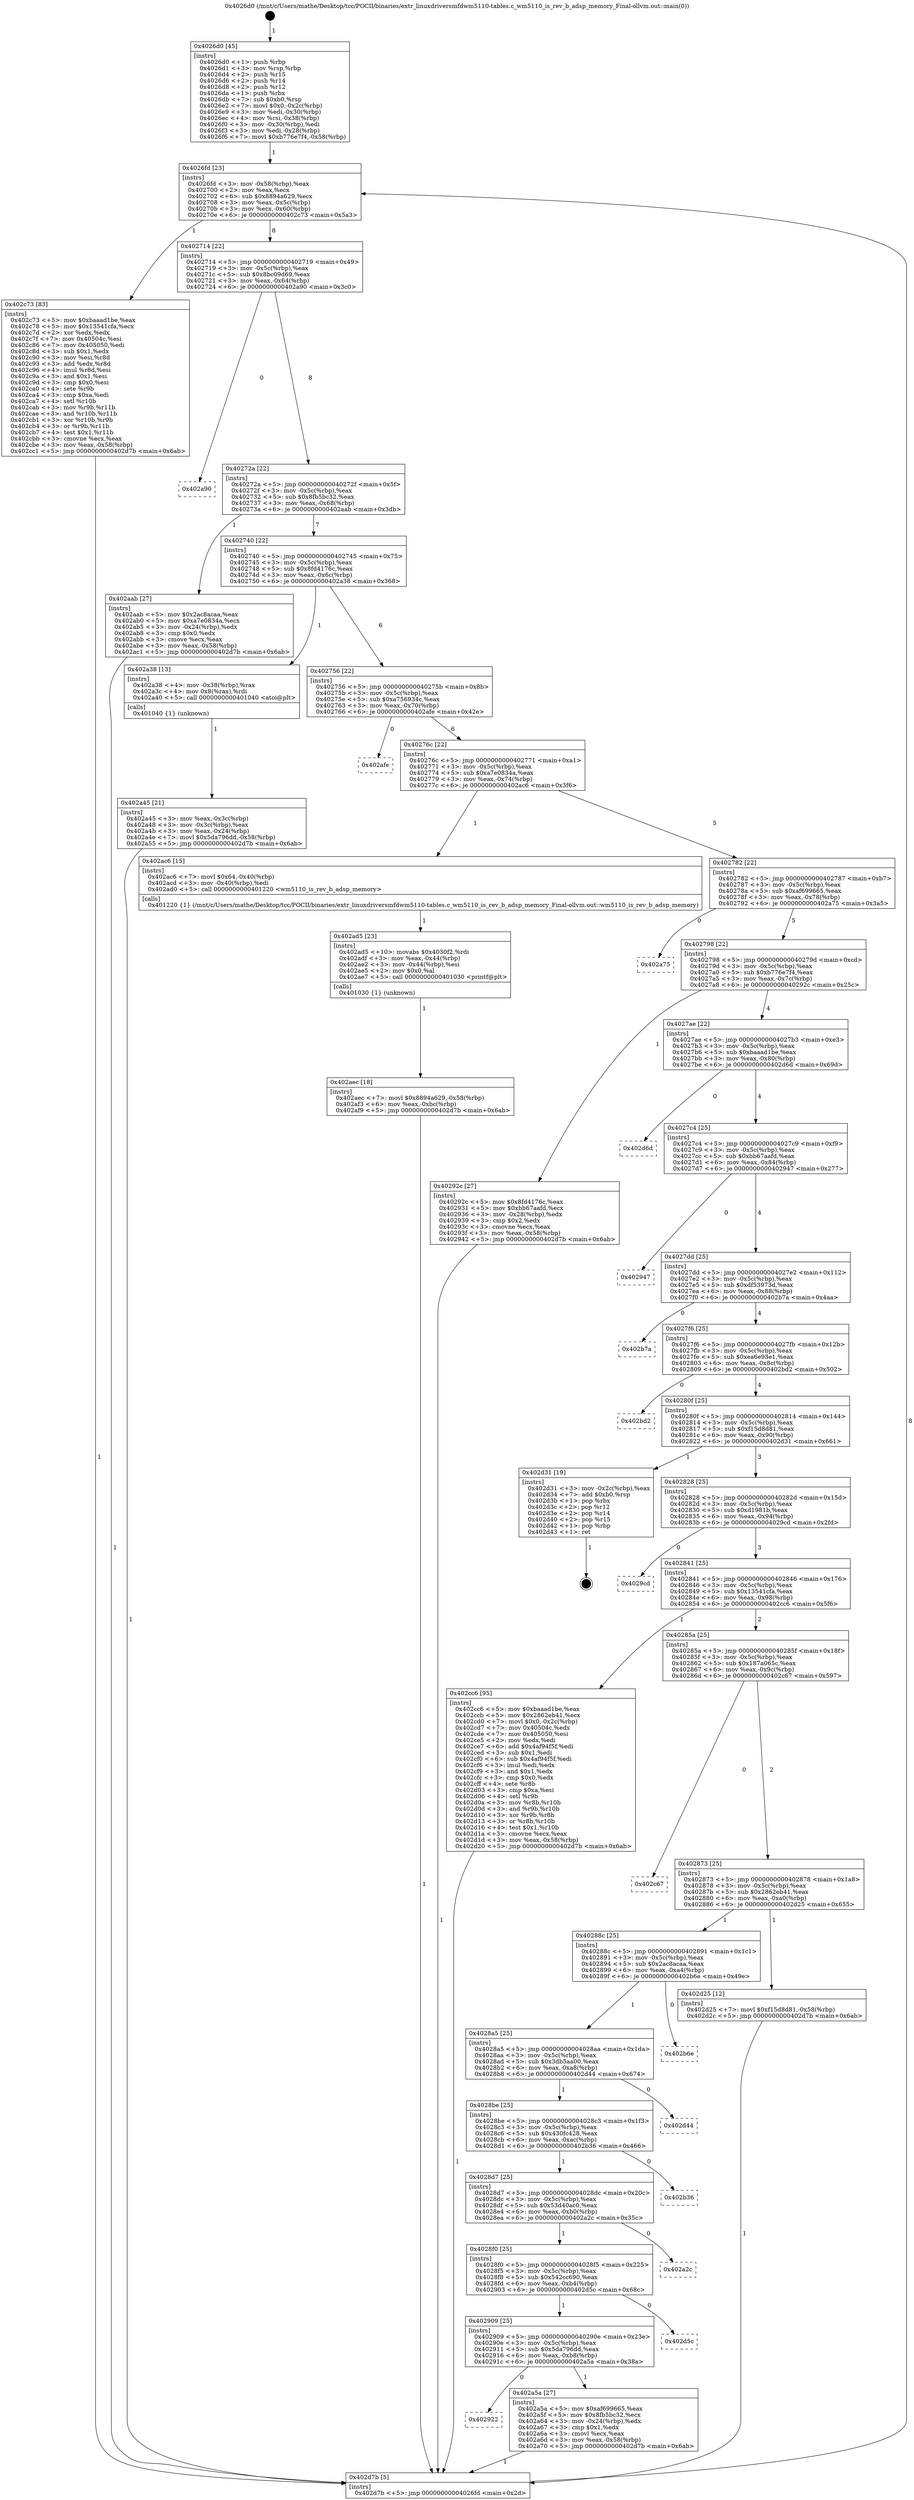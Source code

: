 digraph "0x4026d0" {
  label = "0x4026d0 (/mnt/c/Users/mathe/Desktop/tcc/POCII/binaries/extr_linuxdriversmfdwm5110-tables.c_wm5110_is_rev_b_adsp_memory_Final-ollvm.out::main(0))"
  labelloc = "t"
  node[shape=record]

  Entry [label="",width=0.3,height=0.3,shape=circle,fillcolor=black,style=filled]
  "0x4026fd" [label="{
     0x4026fd [23]\l
     | [instrs]\l
     &nbsp;&nbsp;0x4026fd \<+3\>: mov -0x58(%rbp),%eax\l
     &nbsp;&nbsp;0x402700 \<+2\>: mov %eax,%ecx\l
     &nbsp;&nbsp;0x402702 \<+6\>: sub $0x8894a629,%ecx\l
     &nbsp;&nbsp;0x402708 \<+3\>: mov %eax,-0x5c(%rbp)\l
     &nbsp;&nbsp;0x40270b \<+3\>: mov %ecx,-0x60(%rbp)\l
     &nbsp;&nbsp;0x40270e \<+6\>: je 0000000000402c73 \<main+0x5a3\>\l
  }"]
  "0x402c73" [label="{
     0x402c73 [83]\l
     | [instrs]\l
     &nbsp;&nbsp;0x402c73 \<+5\>: mov $0xbaaad1be,%eax\l
     &nbsp;&nbsp;0x402c78 \<+5\>: mov $0x13541cfa,%ecx\l
     &nbsp;&nbsp;0x402c7d \<+2\>: xor %edx,%edx\l
     &nbsp;&nbsp;0x402c7f \<+7\>: mov 0x40504c,%esi\l
     &nbsp;&nbsp;0x402c86 \<+7\>: mov 0x405050,%edi\l
     &nbsp;&nbsp;0x402c8d \<+3\>: sub $0x1,%edx\l
     &nbsp;&nbsp;0x402c90 \<+3\>: mov %esi,%r8d\l
     &nbsp;&nbsp;0x402c93 \<+3\>: add %edx,%r8d\l
     &nbsp;&nbsp;0x402c96 \<+4\>: imul %r8d,%esi\l
     &nbsp;&nbsp;0x402c9a \<+3\>: and $0x1,%esi\l
     &nbsp;&nbsp;0x402c9d \<+3\>: cmp $0x0,%esi\l
     &nbsp;&nbsp;0x402ca0 \<+4\>: sete %r9b\l
     &nbsp;&nbsp;0x402ca4 \<+3\>: cmp $0xa,%edi\l
     &nbsp;&nbsp;0x402ca7 \<+4\>: setl %r10b\l
     &nbsp;&nbsp;0x402cab \<+3\>: mov %r9b,%r11b\l
     &nbsp;&nbsp;0x402cae \<+3\>: and %r10b,%r11b\l
     &nbsp;&nbsp;0x402cb1 \<+3\>: xor %r10b,%r9b\l
     &nbsp;&nbsp;0x402cb4 \<+3\>: or %r9b,%r11b\l
     &nbsp;&nbsp;0x402cb7 \<+4\>: test $0x1,%r11b\l
     &nbsp;&nbsp;0x402cbb \<+3\>: cmovne %ecx,%eax\l
     &nbsp;&nbsp;0x402cbe \<+3\>: mov %eax,-0x58(%rbp)\l
     &nbsp;&nbsp;0x402cc1 \<+5\>: jmp 0000000000402d7b \<main+0x6ab\>\l
  }"]
  "0x402714" [label="{
     0x402714 [22]\l
     | [instrs]\l
     &nbsp;&nbsp;0x402714 \<+5\>: jmp 0000000000402719 \<main+0x49\>\l
     &nbsp;&nbsp;0x402719 \<+3\>: mov -0x5c(%rbp),%eax\l
     &nbsp;&nbsp;0x40271c \<+5\>: sub $0x8bc09d69,%eax\l
     &nbsp;&nbsp;0x402721 \<+3\>: mov %eax,-0x64(%rbp)\l
     &nbsp;&nbsp;0x402724 \<+6\>: je 0000000000402a90 \<main+0x3c0\>\l
  }"]
  Exit [label="",width=0.3,height=0.3,shape=circle,fillcolor=black,style=filled,peripheries=2]
  "0x402a90" [label="{
     0x402a90\l
  }", style=dashed]
  "0x40272a" [label="{
     0x40272a [22]\l
     | [instrs]\l
     &nbsp;&nbsp;0x40272a \<+5\>: jmp 000000000040272f \<main+0x5f\>\l
     &nbsp;&nbsp;0x40272f \<+3\>: mov -0x5c(%rbp),%eax\l
     &nbsp;&nbsp;0x402732 \<+5\>: sub $0x8fb5bc32,%eax\l
     &nbsp;&nbsp;0x402737 \<+3\>: mov %eax,-0x68(%rbp)\l
     &nbsp;&nbsp;0x40273a \<+6\>: je 0000000000402aab \<main+0x3db\>\l
  }"]
  "0x402aec" [label="{
     0x402aec [18]\l
     | [instrs]\l
     &nbsp;&nbsp;0x402aec \<+7\>: movl $0x8894a629,-0x58(%rbp)\l
     &nbsp;&nbsp;0x402af3 \<+6\>: mov %eax,-0xbc(%rbp)\l
     &nbsp;&nbsp;0x402af9 \<+5\>: jmp 0000000000402d7b \<main+0x6ab\>\l
  }"]
  "0x402aab" [label="{
     0x402aab [27]\l
     | [instrs]\l
     &nbsp;&nbsp;0x402aab \<+5\>: mov $0x2ac8acaa,%eax\l
     &nbsp;&nbsp;0x402ab0 \<+5\>: mov $0xa7e0834a,%ecx\l
     &nbsp;&nbsp;0x402ab5 \<+3\>: mov -0x24(%rbp),%edx\l
     &nbsp;&nbsp;0x402ab8 \<+3\>: cmp $0x0,%edx\l
     &nbsp;&nbsp;0x402abb \<+3\>: cmove %ecx,%eax\l
     &nbsp;&nbsp;0x402abe \<+3\>: mov %eax,-0x58(%rbp)\l
     &nbsp;&nbsp;0x402ac1 \<+5\>: jmp 0000000000402d7b \<main+0x6ab\>\l
  }"]
  "0x402740" [label="{
     0x402740 [22]\l
     | [instrs]\l
     &nbsp;&nbsp;0x402740 \<+5\>: jmp 0000000000402745 \<main+0x75\>\l
     &nbsp;&nbsp;0x402745 \<+3\>: mov -0x5c(%rbp),%eax\l
     &nbsp;&nbsp;0x402748 \<+5\>: sub $0x8fd4176c,%eax\l
     &nbsp;&nbsp;0x40274d \<+3\>: mov %eax,-0x6c(%rbp)\l
     &nbsp;&nbsp;0x402750 \<+6\>: je 0000000000402a38 \<main+0x368\>\l
  }"]
  "0x402ad5" [label="{
     0x402ad5 [23]\l
     | [instrs]\l
     &nbsp;&nbsp;0x402ad5 \<+10\>: movabs $0x4030f2,%rdi\l
     &nbsp;&nbsp;0x402adf \<+3\>: mov %eax,-0x44(%rbp)\l
     &nbsp;&nbsp;0x402ae2 \<+3\>: mov -0x44(%rbp),%esi\l
     &nbsp;&nbsp;0x402ae5 \<+2\>: mov $0x0,%al\l
     &nbsp;&nbsp;0x402ae7 \<+5\>: call 0000000000401030 \<printf@plt\>\l
     | [calls]\l
     &nbsp;&nbsp;0x401030 \{1\} (unknown)\l
  }"]
  "0x402a38" [label="{
     0x402a38 [13]\l
     | [instrs]\l
     &nbsp;&nbsp;0x402a38 \<+4\>: mov -0x38(%rbp),%rax\l
     &nbsp;&nbsp;0x402a3c \<+4\>: mov 0x8(%rax),%rdi\l
     &nbsp;&nbsp;0x402a40 \<+5\>: call 0000000000401040 \<atoi@plt\>\l
     | [calls]\l
     &nbsp;&nbsp;0x401040 \{1\} (unknown)\l
  }"]
  "0x402756" [label="{
     0x402756 [22]\l
     | [instrs]\l
     &nbsp;&nbsp;0x402756 \<+5\>: jmp 000000000040275b \<main+0x8b\>\l
     &nbsp;&nbsp;0x40275b \<+3\>: mov -0x5c(%rbp),%eax\l
     &nbsp;&nbsp;0x40275e \<+5\>: sub $0xa756934c,%eax\l
     &nbsp;&nbsp;0x402763 \<+3\>: mov %eax,-0x70(%rbp)\l
     &nbsp;&nbsp;0x402766 \<+6\>: je 0000000000402afe \<main+0x42e\>\l
  }"]
  "0x402922" [label="{
     0x402922\l
  }", style=dashed]
  "0x402afe" [label="{
     0x402afe\l
  }", style=dashed]
  "0x40276c" [label="{
     0x40276c [22]\l
     | [instrs]\l
     &nbsp;&nbsp;0x40276c \<+5\>: jmp 0000000000402771 \<main+0xa1\>\l
     &nbsp;&nbsp;0x402771 \<+3\>: mov -0x5c(%rbp),%eax\l
     &nbsp;&nbsp;0x402774 \<+5\>: sub $0xa7e0834a,%eax\l
     &nbsp;&nbsp;0x402779 \<+3\>: mov %eax,-0x74(%rbp)\l
     &nbsp;&nbsp;0x40277c \<+6\>: je 0000000000402ac6 \<main+0x3f6\>\l
  }"]
  "0x402a5a" [label="{
     0x402a5a [27]\l
     | [instrs]\l
     &nbsp;&nbsp;0x402a5a \<+5\>: mov $0xaf699665,%eax\l
     &nbsp;&nbsp;0x402a5f \<+5\>: mov $0x8fb5bc32,%ecx\l
     &nbsp;&nbsp;0x402a64 \<+3\>: mov -0x24(%rbp),%edx\l
     &nbsp;&nbsp;0x402a67 \<+3\>: cmp $0x1,%edx\l
     &nbsp;&nbsp;0x402a6a \<+3\>: cmovl %ecx,%eax\l
     &nbsp;&nbsp;0x402a6d \<+3\>: mov %eax,-0x58(%rbp)\l
     &nbsp;&nbsp;0x402a70 \<+5\>: jmp 0000000000402d7b \<main+0x6ab\>\l
  }"]
  "0x402ac6" [label="{
     0x402ac6 [15]\l
     | [instrs]\l
     &nbsp;&nbsp;0x402ac6 \<+7\>: movl $0x64,-0x40(%rbp)\l
     &nbsp;&nbsp;0x402acd \<+3\>: mov -0x40(%rbp),%edi\l
     &nbsp;&nbsp;0x402ad0 \<+5\>: call 0000000000401220 \<wm5110_is_rev_b_adsp_memory\>\l
     | [calls]\l
     &nbsp;&nbsp;0x401220 \{1\} (/mnt/c/Users/mathe/Desktop/tcc/POCII/binaries/extr_linuxdriversmfdwm5110-tables.c_wm5110_is_rev_b_adsp_memory_Final-ollvm.out::wm5110_is_rev_b_adsp_memory)\l
  }"]
  "0x402782" [label="{
     0x402782 [22]\l
     | [instrs]\l
     &nbsp;&nbsp;0x402782 \<+5\>: jmp 0000000000402787 \<main+0xb7\>\l
     &nbsp;&nbsp;0x402787 \<+3\>: mov -0x5c(%rbp),%eax\l
     &nbsp;&nbsp;0x40278a \<+5\>: sub $0xaf699665,%eax\l
     &nbsp;&nbsp;0x40278f \<+3\>: mov %eax,-0x78(%rbp)\l
     &nbsp;&nbsp;0x402792 \<+6\>: je 0000000000402a75 \<main+0x3a5\>\l
  }"]
  "0x402909" [label="{
     0x402909 [25]\l
     | [instrs]\l
     &nbsp;&nbsp;0x402909 \<+5\>: jmp 000000000040290e \<main+0x23e\>\l
     &nbsp;&nbsp;0x40290e \<+3\>: mov -0x5c(%rbp),%eax\l
     &nbsp;&nbsp;0x402911 \<+5\>: sub $0x5da796dd,%eax\l
     &nbsp;&nbsp;0x402916 \<+6\>: mov %eax,-0xb8(%rbp)\l
     &nbsp;&nbsp;0x40291c \<+6\>: je 0000000000402a5a \<main+0x38a\>\l
  }"]
  "0x402a75" [label="{
     0x402a75\l
  }", style=dashed]
  "0x402798" [label="{
     0x402798 [22]\l
     | [instrs]\l
     &nbsp;&nbsp;0x402798 \<+5\>: jmp 000000000040279d \<main+0xcd\>\l
     &nbsp;&nbsp;0x40279d \<+3\>: mov -0x5c(%rbp),%eax\l
     &nbsp;&nbsp;0x4027a0 \<+5\>: sub $0xb776e7f4,%eax\l
     &nbsp;&nbsp;0x4027a5 \<+3\>: mov %eax,-0x7c(%rbp)\l
     &nbsp;&nbsp;0x4027a8 \<+6\>: je 000000000040292c \<main+0x25c\>\l
  }"]
  "0x402d5c" [label="{
     0x402d5c\l
  }", style=dashed]
  "0x40292c" [label="{
     0x40292c [27]\l
     | [instrs]\l
     &nbsp;&nbsp;0x40292c \<+5\>: mov $0x8fd4176c,%eax\l
     &nbsp;&nbsp;0x402931 \<+5\>: mov $0xbb67aafd,%ecx\l
     &nbsp;&nbsp;0x402936 \<+3\>: mov -0x28(%rbp),%edx\l
     &nbsp;&nbsp;0x402939 \<+3\>: cmp $0x2,%edx\l
     &nbsp;&nbsp;0x40293c \<+3\>: cmovne %ecx,%eax\l
     &nbsp;&nbsp;0x40293f \<+3\>: mov %eax,-0x58(%rbp)\l
     &nbsp;&nbsp;0x402942 \<+5\>: jmp 0000000000402d7b \<main+0x6ab\>\l
  }"]
  "0x4027ae" [label="{
     0x4027ae [22]\l
     | [instrs]\l
     &nbsp;&nbsp;0x4027ae \<+5\>: jmp 00000000004027b3 \<main+0xe3\>\l
     &nbsp;&nbsp;0x4027b3 \<+3\>: mov -0x5c(%rbp),%eax\l
     &nbsp;&nbsp;0x4027b6 \<+5\>: sub $0xbaaad1be,%eax\l
     &nbsp;&nbsp;0x4027bb \<+3\>: mov %eax,-0x80(%rbp)\l
     &nbsp;&nbsp;0x4027be \<+6\>: je 0000000000402d6d \<main+0x69d\>\l
  }"]
  "0x402d7b" [label="{
     0x402d7b [5]\l
     | [instrs]\l
     &nbsp;&nbsp;0x402d7b \<+5\>: jmp 00000000004026fd \<main+0x2d\>\l
  }"]
  "0x4026d0" [label="{
     0x4026d0 [45]\l
     | [instrs]\l
     &nbsp;&nbsp;0x4026d0 \<+1\>: push %rbp\l
     &nbsp;&nbsp;0x4026d1 \<+3\>: mov %rsp,%rbp\l
     &nbsp;&nbsp;0x4026d4 \<+2\>: push %r15\l
     &nbsp;&nbsp;0x4026d6 \<+2\>: push %r14\l
     &nbsp;&nbsp;0x4026d8 \<+2\>: push %r12\l
     &nbsp;&nbsp;0x4026da \<+1\>: push %rbx\l
     &nbsp;&nbsp;0x4026db \<+7\>: sub $0xb0,%rsp\l
     &nbsp;&nbsp;0x4026e2 \<+7\>: movl $0x0,-0x2c(%rbp)\l
     &nbsp;&nbsp;0x4026e9 \<+3\>: mov %edi,-0x30(%rbp)\l
     &nbsp;&nbsp;0x4026ec \<+4\>: mov %rsi,-0x38(%rbp)\l
     &nbsp;&nbsp;0x4026f0 \<+3\>: mov -0x30(%rbp),%edi\l
     &nbsp;&nbsp;0x4026f3 \<+3\>: mov %edi,-0x28(%rbp)\l
     &nbsp;&nbsp;0x4026f6 \<+7\>: movl $0xb776e7f4,-0x58(%rbp)\l
  }"]
  "0x402a45" [label="{
     0x402a45 [21]\l
     | [instrs]\l
     &nbsp;&nbsp;0x402a45 \<+3\>: mov %eax,-0x3c(%rbp)\l
     &nbsp;&nbsp;0x402a48 \<+3\>: mov -0x3c(%rbp),%eax\l
     &nbsp;&nbsp;0x402a4b \<+3\>: mov %eax,-0x24(%rbp)\l
     &nbsp;&nbsp;0x402a4e \<+7\>: movl $0x5da796dd,-0x58(%rbp)\l
     &nbsp;&nbsp;0x402a55 \<+5\>: jmp 0000000000402d7b \<main+0x6ab\>\l
  }"]
  "0x4028f0" [label="{
     0x4028f0 [25]\l
     | [instrs]\l
     &nbsp;&nbsp;0x4028f0 \<+5\>: jmp 00000000004028f5 \<main+0x225\>\l
     &nbsp;&nbsp;0x4028f5 \<+3\>: mov -0x5c(%rbp),%eax\l
     &nbsp;&nbsp;0x4028f8 \<+5\>: sub $0x542cc690,%eax\l
     &nbsp;&nbsp;0x4028fd \<+6\>: mov %eax,-0xb4(%rbp)\l
     &nbsp;&nbsp;0x402903 \<+6\>: je 0000000000402d5c \<main+0x68c\>\l
  }"]
  "0x402d6d" [label="{
     0x402d6d\l
  }", style=dashed]
  "0x4027c4" [label="{
     0x4027c4 [25]\l
     | [instrs]\l
     &nbsp;&nbsp;0x4027c4 \<+5\>: jmp 00000000004027c9 \<main+0xf9\>\l
     &nbsp;&nbsp;0x4027c9 \<+3\>: mov -0x5c(%rbp),%eax\l
     &nbsp;&nbsp;0x4027cc \<+5\>: sub $0xbb67aafd,%eax\l
     &nbsp;&nbsp;0x4027d1 \<+6\>: mov %eax,-0x84(%rbp)\l
     &nbsp;&nbsp;0x4027d7 \<+6\>: je 0000000000402947 \<main+0x277\>\l
  }"]
  "0x402a2c" [label="{
     0x402a2c\l
  }", style=dashed]
  "0x402947" [label="{
     0x402947\l
  }", style=dashed]
  "0x4027dd" [label="{
     0x4027dd [25]\l
     | [instrs]\l
     &nbsp;&nbsp;0x4027dd \<+5\>: jmp 00000000004027e2 \<main+0x112\>\l
     &nbsp;&nbsp;0x4027e2 \<+3\>: mov -0x5c(%rbp),%eax\l
     &nbsp;&nbsp;0x4027e5 \<+5\>: sub $0xdf53973d,%eax\l
     &nbsp;&nbsp;0x4027ea \<+6\>: mov %eax,-0x88(%rbp)\l
     &nbsp;&nbsp;0x4027f0 \<+6\>: je 0000000000402b7a \<main+0x4aa\>\l
  }"]
  "0x4028d7" [label="{
     0x4028d7 [25]\l
     | [instrs]\l
     &nbsp;&nbsp;0x4028d7 \<+5\>: jmp 00000000004028dc \<main+0x20c\>\l
     &nbsp;&nbsp;0x4028dc \<+3\>: mov -0x5c(%rbp),%eax\l
     &nbsp;&nbsp;0x4028df \<+5\>: sub $0x53d40ac0,%eax\l
     &nbsp;&nbsp;0x4028e4 \<+6\>: mov %eax,-0xb0(%rbp)\l
     &nbsp;&nbsp;0x4028ea \<+6\>: je 0000000000402a2c \<main+0x35c\>\l
  }"]
  "0x402b7a" [label="{
     0x402b7a\l
  }", style=dashed]
  "0x4027f6" [label="{
     0x4027f6 [25]\l
     | [instrs]\l
     &nbsp;&nbsp;0x4027f6 \<+5\>: jmp 00000000004027fb \<main+0x12b\>\l
     &nbsp;&nbsp;0x4027fb \<+3\>: mov -0x5c(%rbp),%eax\l
     &nbsp;&nbsp;0x4027fe \<+5\>: sub $0xea6e93e1,%eax\l
     &nbsp;&nbsp;0x402803 \<+6\>: mov %eax,-0x8c(%rbp)\l
     &nbsp;&nbsp;0x402809 \<+6\>: je 0000000000402bd2 \<main+0x502\>\l
  }"]
  "0x402b36" [label="{
     0x402b36\l
  }", style=dashed]
  "0x402bd2" [label="{
     0x402bd2\l
  }", style=dashed]
  "0x40280f" [label="{
     0x40280f [25]\l
     | [instrs]\l
     &nbsp;&nbsp;0x40280f \<+5\>: jmp 0000000000402814 \<main+0x144\>\l
     &nbsp;&nbsp;0x402814 \<+3\>: mov -0x5c(%rbp),%eax\l
     &nbsp;&nbsp;0x402817 \<+5\>: sub $0xf15d8d81,%eax\l
     &nbsp;&nbsp;0x40281c \<+6\>: mov %eax,-0x90(%rbp)\l
     &nbsp;&nbsp;0x402822 \<+6\>: je 0000000000402d31 \<main+0x661\>\l
  }"]
  "0x4028be" [label="{
     0x4028be [25]\l
     | [instrs]\l
     &nbsp;&nbsp;0x4028be \<+5\>: jmp 00000000004028c3 \<main+0x1f3\>\l
     &nbsp;&nbsp;0x4028c3 \<+3\>: mov -0x5c(%rbp),%eax\l
     &nbsp;&nbsp;0x4028c6 \<+5\>: sub $0x430fc428,%eax\l
     &nbsp;&nbsp;0x4028cb \<+6\>: mov %eax,-0xac(%rbp)\l
     &nbsp;&nbsp;0x4028d1 \<+6\>: je 0000000000402b36 \<main+0x466\>\l
  }"]
  "0x402d31" [label="{
     0x402d31 [19]\l
     | [instrs]\l
     &nbsp;&nbsp;0x402d31 \<+3\>: mov -0x2c(%rbp),%eax\l
     &nbsp;&nbsp;0x402d34 \<+7\>: add $0xb0,%rsp\l
     &nbsp;&nbsp;0x402d3b \<+1\>: pop %rbx\l
     &nbsp;&nbsp;0x402d3c \<+2\>: pop %r12\l
     &nbsp;&nbsp;0x402d3e \<+2\>: pop %r14\l
     &nbsp;&nbsp;0x402d40 \<+2\>: pop %r15\l
     &nbsp;&nbsp;0x402d42 \<+1\>: pop %rbp\l
     &nbsp;&nbsp;0x402d43 \<+1\>: ret\l
  }"]
  "0x402828" [label="{
     0x402828 [25]\l
     | [instrs]\l
     &nbsp;&nbsp;0x402828 \<+5\>: jmp 000000000040282d \<main+0x15d\>\l
     &nbsp;&nbsp;0x40282d \<+3\>: mov -0x5c(%rbp),%eax\l
     &nbsp;&nbsp;0x402830 \<+5\>: sub $0xd1981b,%eax\l
     &nbsp;&nbsp;0x402835 \<+6\>: mov %eax,-0x94(%rbp)\l
     &nbsp;&nbsp;0x40283b \<+6\>: je 00000000004029cd \<main+0x2fd\>\l
  }"]
  "0x402d44" [label="{
     0x402d44\l
  }", style=dashed]
  "0x4029cd" [label="{
     0x4029cd\l
  }", style=dashed]
  "0x402841" [label="{
     0x402841 [25]\l
     | [instrs]\l
     &nbsp;&nbsp;0x402841 \<+5\>: jmp 0000000000402846 \<main+0x176\>\l
     &nbsp;&nbsp;0x402846 \<+3\>: mov -0x5c(%rbp),%eax\l
     &nbsp;&nbsp;0x402849 \<+5\>: sub $0x13541cfa,%eax\l
     &nbsp;&nbsp;0x40284e \<+6\>: mov %eax,-0x98(%rbp)\l
     &nbsp;&nbsp;0x402854 \<+6\>: je 0000000000402cc6 \<main+0x5f6\>\l
  }"]
  "0x4028a5" [label="{
     0x4028a5 [25]\l
     | [instrs]\l
     &nbsp;&nbsp;0x4028a5 \<+5\>: jmp 00000000004028aa \<main+0x1da\>\l
     &nbsp;&nbsp;0x4028aa \<+3\>: mov -0x5c(%rbp),%eax\l
     &nbsp;&nbsp;0x4028ad \<+5\>: sub $0x3db5aa00,%eax\l
     &nbsp;&nbsp;0x4028b2 \<+6\>: mov %eax,-0xa8(%rbp)\l
     &nbsp;&nbsp;0x4028b8 \<+6\>: je 0000000000402d44 \<main+0x674\>\l
  }"]
  "0x402cc6" [label="{
     0x402cc6 [95]\l
     | [instrs]\l
     &nbsp;&nbsp;0x402cc6 \<+5\>: mov $0xbaaad1be,%eax\l
     &nbsp;&nbsp;0x402ccb \<+5\>: mov $0x2862eb41,%ecx\l
     &nbsp;&nbsp;0x402cd0 \<+7\>: movl $0x0,-0x2c(%rbp)\l
     &nbsp;&nbsp;0x402cd7 \<+7\>: mov 0x40504c,%edx\l
     &nbsp;&nbsp;0x402cde \<+7\>: mov 0x405050,%esi\l
     &nbsp;&nbsp;0x402ce5 \<+2\>: mov %edx,%edi\l
     &nbsp;&nbsp;0x402ce7 \<+6\>: add $0x4af94f5f,%edi\l
     &nbsp;&nbsp;0x402ced \<+3\>: sub $0x1,%edi\l
     &nbsp;&nbsp;0x402cf0 \<+6\>: sub $0x4af94f5f,%edi\l
     &nbsp;&nbsp;0x402cf6 \<+3\>: imul %edi,%edx\l
     &nbsp;&nbsp;0x402cf9 \<+3\>: and $0x1,%edx\l
     &nbsp;&nbsp;0x402cfc \<+3\>: cmp $0x0,%edx\l
     &nbsp;&nbsp;0x402cff \<+4\>: sete %r8b\l
     &nbsp;&nbsp;0x402d03 \<+3\>: cmp $0xa,%esi\l
     &nbsp;&nbsp;0x402d06 \<+4\>: setl %r9b\l
     &nbsp;&nbsp;0x402d0a \<+3\>: mov %r8b,%r10b\l
     &nbsp;&nbsp;0x402d0d \<+3\>: and %r9b,%r10b\l
     &nbsp;&nbsp;0x402d10 \<+3\>: xor %r9b,%r8b\l
     &nbsp;&nbsp;0x402d13 \<+3\>: or %r8b,%r10b\l
     &nbsp;&nbsp;0x402d16 \<+4\>: test $0x1,%r10b\l
     &nbsp;&nbsp;0x402d1a \<+3\>: cmovne %ecx,%eax\l
     &nbsp;&nbsp;0x402d1d \<+3\>: mov %eax,-0x58(%rbp)\l
     &nbsp;&nbsp;0x402d20 \<+5\>: jmp 0000000000402d7b \<main+0x6ab\>\l
  }"]
  "0x40285a" [label="{
     0x40285a [25]\l
     | [instrs]\l
     &nbsp;&nbsp;0x40285a \<+5\>: jmp 000000000040285f \<main+0x18f\>\l
     &nbsp;&nbsp;0x40285f \<+3\>: mov -0x5c(%rbp),%eax\l
     &nbsp;&nbsp;0x402862 \<+5\>: sub $0x187a065c,%eax\l
     &nbsp;&nbsp;0x402867 \<+6\>: mov %eax,-0x9c(%rbp)\l
     &nbsp;&nbsp;0x40286d \<+6\>: je 0000000000402c67 \<main+0x597\>\l
  }"]
  "0x402b6e" [label="{
     0x402b6e\l
  }", style=dashed]
  "0x402c67" [label="{
     0x402c67\l
  }", style=dashed]
  "0x402873" [label="{
     0x402873 [25]\l
     | [instrs]\l
     &nbsp;&nbsp;0x402873 \<+5\>: jmp 0000000000402878 \<main+0x1a8\>\l
     &nbsp;&nbsp;0x402878 \<+3\>: mov -0x5c(%rbp),%eax\l
     &nbsp;&nbsp;0x40287b \<+5\>: sub $0x2862eb41,%eax\l
     &nbsp;&nbsp;0x402880 \<+6\>: mov %eax,-0xa0(%rbp)\l
     &nbsp;&nbsp;0x402886 \<+6\>: je 0000000000402d25 \<main+0x655\>\l
  }"]
  "0x40288c" [label="{
     0x40288c [25]\l
     | [instrs]\l
     &nbsp;&nbsp;0x40288c \<+5\>: jmp 0000000000402891 \<main+0x1c1\>\l
     &nbsp;&nbsp;0x402891 \<+3\>: mov -0x5c(%rbp),%eax\l
     &nbsp;&nbsp;0x402894 \<+5\>: sub $0x2ac8acaa,%eax\l
     &nbsp;&nbsp;0x402899 \<+6\>: mov %eax,-0xa4(%rbp)\l
     &nbsp;&nbsp;0x40289f \<+6\>: je 0000000000402b6e \<main+0x49e\>\l
  }"]
  "0x402d25" [label="{
     0x402d25 [12]\l
     | [instrs]\l
     &nbsp;&nbsp;0x402d25 \<+7\>: movl $0xf15d8d81,-0x58(%rbp)\l
     &nbsp;&nbsp;0x402d2c \<+5\>: jmp 0000000000402d7b \<main+0x6ab\>\l
  }"]
  Entry -> "0x4026d0" [label=" 1"]
  "0x4026fd" -> "0x402c73" [label=" 1"]
  "0x4026fd" -> "0x402714" [label=" 8"]
  "0x402d31" -> Exit [label=" 1"]
  "0x402714" -> "0x402a90" [label=" 0"]
  "0x402714" -> "0x40272a" [label=" 8"]
  "0x402d25" -> "0x402d7b" [label=" 1"]
  "0x40272a" -> "0x402aab" [label=" 1"]
  "0x40272a" -> "0x402740" [label=" 7"]
  "0x402cc6" -> "0x402d7b" [label=" 1"]
  "0x402740" -> "0x402a38" [label=" 1"]
  "0x402740" -> "0x402756" [label=" 6"]
  "0x402c73" -> "0x402d7b" [label=" 1"]
  "0x402756" -> "0x402afe" [label=" 0"]
  "0x402756" -> "0x40276c" [label=" 6"]
  "0x402aec" -> "0x402d7b" [label=" 1"]
  "0x40276c" -> "0x402ac6" [label=" 1"]
  "0x40276c" -> "0x402782" [label=" 5"]
  "0x402ad5" -> "0x402aec" [label=" 1"]
  "0x402782" -> "0x402a75" [label=" 0"]
  "0x402782" -> "0x402798" [label=" 5"]
  "0x402aab" -> "0x402d7b" [label=" 1"]
  "0x402798" -> "0x40292c" [label=" 1"]
  "0x402798" -> "0x4027ae" [label=" 4"]
  "0x40292c" -> "0x402d7b" [label=" 1"]
  "0x4026d0" -> "0x4026fd" [label=" 1"]
  "0x402d7b" -> "0x4026fd" [label=" 8"]
  "0x402a38" -> "0x402a45" [label=" 1"]
  "0x402a45" -> "0x402d7b" [label=" 1"]
  "0x402a5a" -> "0x402d7b" [label=" 1"]
  "0x4027ae" -> "0x402d6d" [label=" 0"]
  "0x4027ae" -> "0x4027c4" [label=" 4"]
  "0x402909" -> "0x402a5a" [label=" 1"]
  "0x4027c4" -> "0x402947" [label=" 0"]
  "0x4027c4" -> "0x4027dd" [label=" 4"]
  "0x402ac6" -> "0x402ad5" [label=" 1"]
  "0x4027dd" -> "0x402b7a" [label=" 0"]
  "0x4027dd" -> "0x4027f6" [label=" 4"]
  "0x4028f0" -> "0x402d5c" [label=" 0"]
  "0x4027f6" -> "0x402bd2" [label=" 0"]
  "0x4027f6" -> "0x40280f" [label=" 4"]
  "0x402909" -> "0x402922" [label=" 0"]
  "0x40280f" -> "0x402d31" [label=" 1"]
  "0x40280f" -> "0x402828" [label=" 3"]
  "0x4028d7" -> "0x402a2c" [label=" 0"]
  "0x402828" -> "0x4029cd" [label=" 0"]
  "0x402828" -> "0x402841" [label=" 3"]
  "0x4028f0" -> "0x402909" [label=" 1"]
  "0x402841" -> "0x402cc6" [label=" 1"]
  "0x402841" -> "0x40285a" [label=" 2"]
  "0x4028be" -> "0x402b36" [label=" 0"]
  "0x40285a" -> "0x402c67" [label=" 0"]
  "0x40285a" -> "0x402873" [label=" 2"]
  "0x4028d7" -> "0x4028f0" [label=" 1"]
  "0x402873" -> "0x402d25" [label=" 1"]
  "0x402873" -> "0x40288c" [label=" 1"]
  "0x4028a5" -> "0x4028be" [label=" 1"]
  "0x40288c" -> "0x402b6e" [label=" 0"]
  "0x40288c" -> "0x4028a5" [label=" 1"]
  "0x4028be" -> "0x4028d7" [label=" 1"]
  "0x4028a5" -> "0x402d44" [label=" 0"]
}
